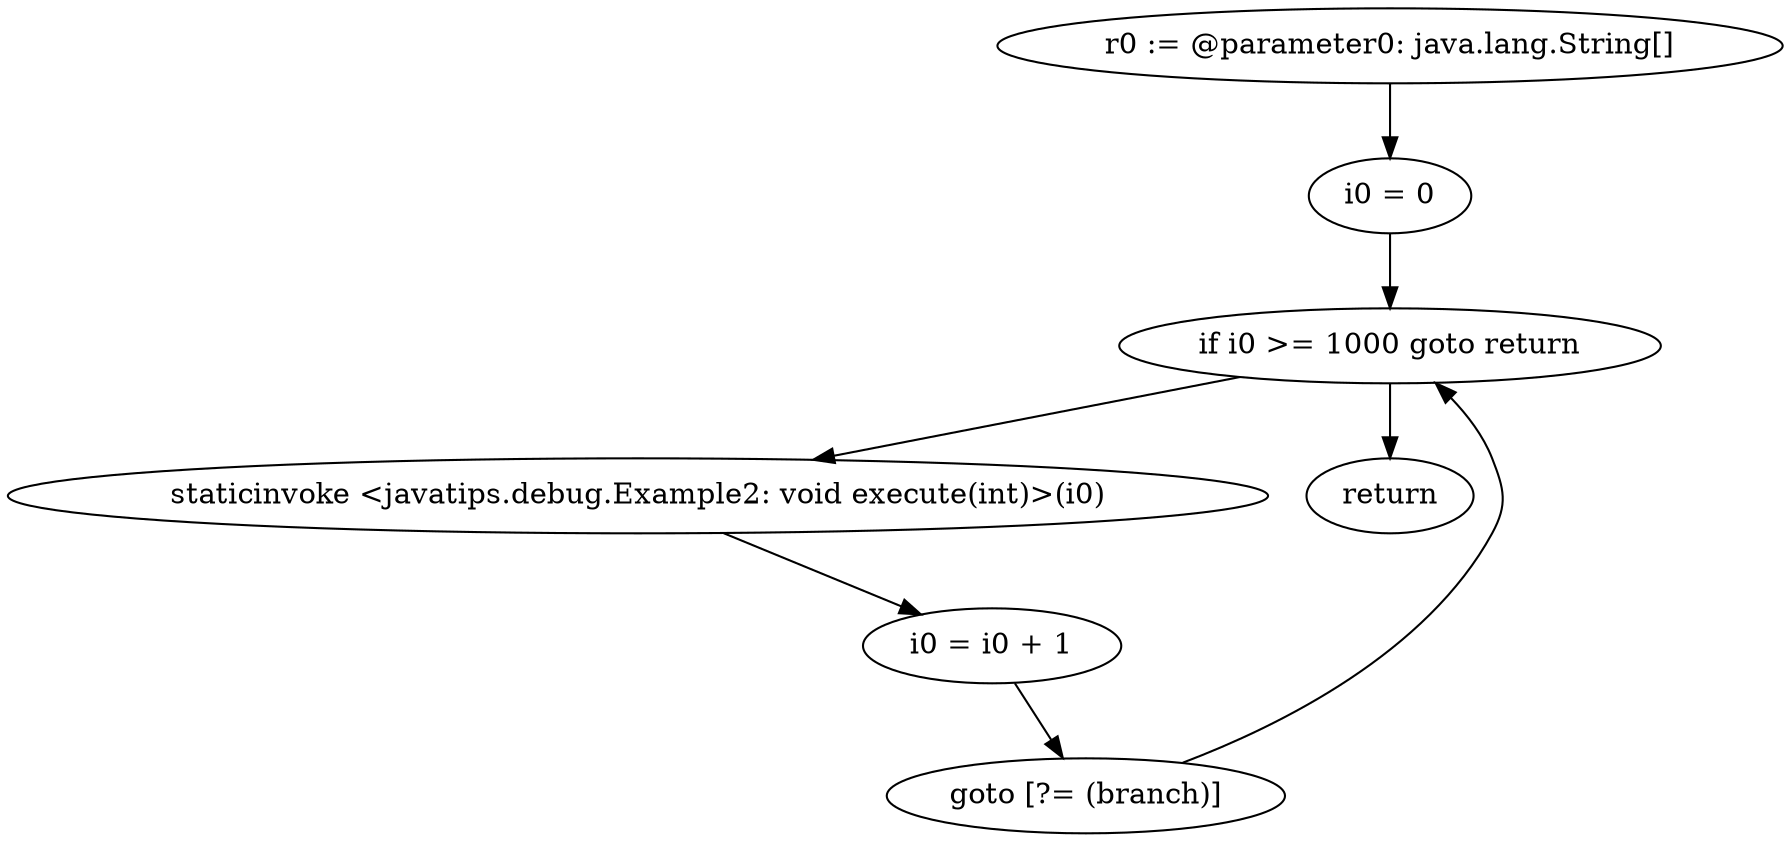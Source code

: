 digraph "unitGraph" {
    "r0 := @parameter0: java.lang.String[]"
    "i0 = 0"
    "if i0 >= 1000 goto return"
    "staticinvoke <javatips.debug.Example2: void execute(int)>(i0)"
    "i0 = i0 + 1"
    "goto [?= (branch)]"
    "return"
    "r0 := @parameter0: java.lang.String[]"->"i0 = 0";
    "i0 = 0"->"if i0 >= 1000 goto return";
    "if i0 >= 1000 goto return"->"staticinvoke <javatips.debug.Example2: void execute(int)>(i0)";
    "if i0 >= 1000 goto return"->"return";
    "staticinvoke <javatips.debug.Example2: void execute(int)>(i0)"->"i0 = i0 + 1";
    "i0 = i0 + 1"->"goto [?= (branch)]";
    "goto [?= (branch)]"->"if i0 >= 1000 goto return";
}
